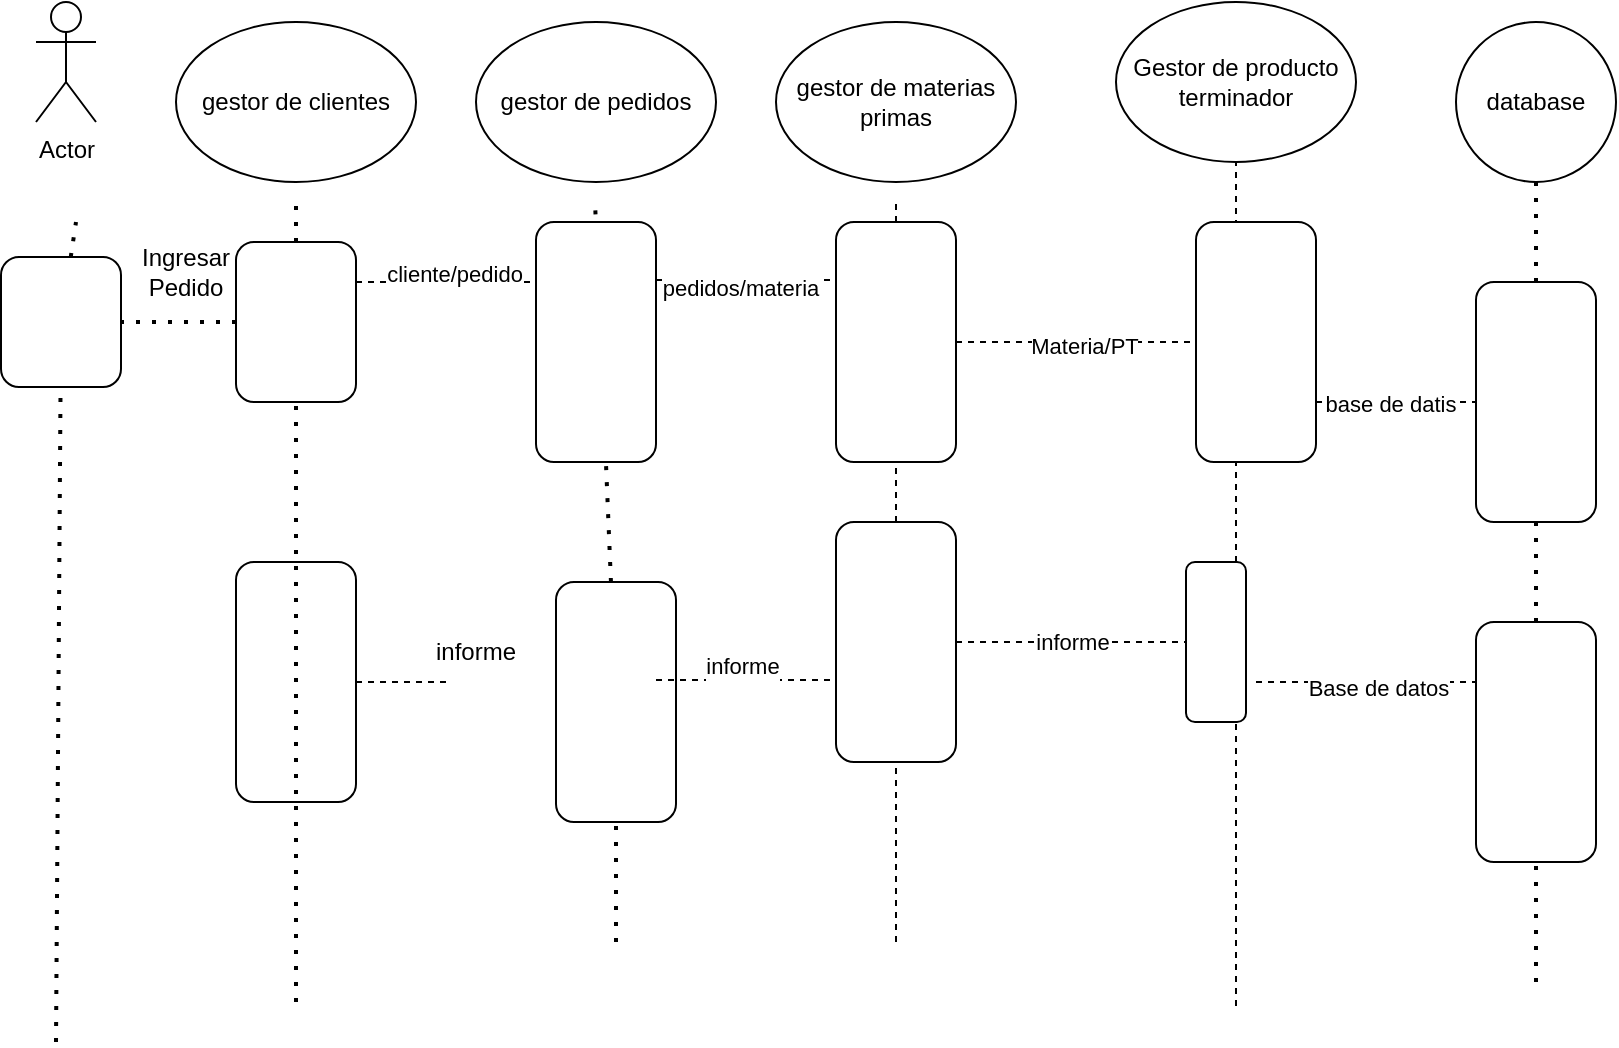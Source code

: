 <mxfile version="23.1.8" type="google">
  <diagram name="Página-1" id="VX4-1MggqexA__sSiVX8">
    <mxGraphModel grid="1" page="1" gridSize="10" guides="1" tooltips="1" connect="1" arrows="1" fold="1" pageScale="1" pageWidth="827" pageHeight="1169" math="0" shadow="0">
      <root>
        <mxCell id="0" />
        <mxCell id="1" parent="0" />
        <mxCell id="ywvcXhHKXMWodPsxesSY-1" value="" style="endArrow=none;dashed=1;html=1;dashPattern=1 3;strokeWidth=2;rounded=0;" edge="1" parent="1" source="ywvcXhHKXMWodPsxesSY-15">
          <mxGeometry width="50" height="50" relative="1" as="geometry">
            <mxPoint x="170" y="460" as="sourcePoint" />
            <mxPoint x="170" y="50" as="targetPoint" />
          </mxGeometry>
        </mxCell>
        <mxCell id="ywvcXhHKXMWodPsxesSY-2" value="" style="endArrow=none;dashed=1;html=1;dashPattern=1 3;strokeWidth=2;rounded=0;" edge="1" parent="1" source="ywvcXhHKXMWodPsxesSY-17">
          <mxGeometry width="50" height="50" relative="1" as="geometry">
            <mxPoint x="280" y="440" as="sourcePoint" />
            <mxPoint x="280" y="40" as="targetPoint" />
          </mxGeometry>
        </mxCell>
        <mxCell id="ywvcXhHKXMWodPsxesSY-3" value="" style="endArrow=none;dashed=1;html=1;dashPattern=1 3;strokeWidth=2;rounded=0;" edge="1" parent="1" source="ywvcXhHKXMWodPsxesSY-20">
          <mxGeometry width="50" height="50" relative="1" as="geometry">
            <mxPoint x="429.5" y="410" as="sourcePoint" />
            <mxPoint x="429.5" y="40" as="targetPoint" />
          </mxGeometry>
        </mxCell>
        <mxCell id="ywvcXhHKXMWodPsxesSY-4" value="" style="endArrow=none;dashed=1;html=1;rounded=0;" edge="1" parent="1">
          <mxGeometry width="50" height="50" relative="1" as="geometry">
            <mxPoint x="580" y="410" as="sourcePoint" />
            <mxPoint x="580" y="40" as="targetPoint" />
          </mxGeometry>
        </mxCell>
        <mxCell id="ywvcXhHKXMWodPsxesSY-5" value="gestor de clientes" style="ellipse;whiteSpace=wrap;html=1;" vertex="1" parent="1">
          <mxGeometry x="220" y="-50" width="120" height="80" as="geometry" />
        </mxCell>
        <mxCell id="ywvcXhHKXMWodPsxesSY-6" value="gestor de pedidos" style="ellipse;whiteSpace=wrap;html=1;" vertex="1" parent="1">
          <mxGeometry x="370" y="-50" width="120" height="80" as="geometry" />
        </mxCell>
        <mxCell id="ywvcXhHKXMWodPsxesSY-7" value="gestor de materias primas" style="ellipse;whiteSpace=wrap;html=1;" vertex="1" parent="1">
          <mxGeometry x="520" y="-50" width="120" height="80" as="geometry" />
        </mxCell>
        <mxCell id="ywvcXhHKXMWodPsxesSY-8" value="" style="endArrow=none;dashed=1;html=1;rounded=0;" edge="1" parent="1" target="ywvcXhHKXMWodPsxesSY-9">
          <mxGeometry width="50" height="50" relative="1" as="geometry">
            <mxPoint x="750" y="442" as="sourcePoint" />
            <mxPoint x="750" y="30" as="targetPoint" />
          </mxGeometry>
        </mxCell>
        <mxCell id="ywvcXhHKXMWodPsxesSY-9" value="Gestor de producto terminador" style="ellipse;whiteSpace=wrap;html=1;" vertex="1" parent="1">
          <mxGeometry x="690" y="-60" width="120" height="80" as="geometry" />
        </mxCell>
        <mxCell id="ywvcXhHKXMWodPsxesSY-10" value="database" style="ellipse;whiteSpace=wrap;html=1;aspect=fixed;" vertex="1" parent="1">
          <mxGeometry x="860" y="-50" width="80" height="80" as="geometry" />
        </mxCell>
        <mxCell id="ywvcXhHKXMWodPsxesSY-11" value="" style="endArrow=none;dashed=1;html=1;dashPattern=1 3;strokeWidth=2;rounded=0;entryX=0.5;entryY=1;entryDx=0;entryDy=0;" edge="1" parent="1" source="ywvcXhHKXMWodPsxesSY-26" target="ywvcXhHKXMWodPsxesSY-10">
          <mxGeometry width="50" height="50" relative="1" as="geometry">
            <mxPoint x="900" y="410" as="sourcePoint" />
            <mxPoint x="920" y="30" as="targetPoint" />
          </mxGeometry>
        </mxCell>
        <mxCell id="ywvcXhHKXMWodPsxesSY-12" value="Actor" style="shape=umlActor;verticalLabelPosition=bottom;verticalAlign=top;html=1;outlineConnect=0;" vertex="1" parent="1">
          <mxGeometry x="150" y="-60" width="30" height="60" as="geometry" />
        </mxCell>
        <mxCell id="ywvcXhHKXMWodPsxesSY-16" value="" style="endArrow=none;dashed=1;html=1;dashPattern=1 3;strokeWidth=2;rounded=0;" edge="1" parent="1" target="ywvcXhHKXMWodPsxesSY-15">
          <mxGeometry width="50" height="50" relative="1" as="geometry">
            <mxPoint x="160" y="460" as="sourcePoint" />
            <mxPoint x="170" y="50" as="targetPoint" />
          </mxGeometry>
        </mxCell>
        <mxCell id="ywvcXhHKXMWodPsxesSY-15" value="" style="rounded=1;whiteSpace=wrap;html=1;rotation=90;" vertex="1" parent="1">
          <mxGeometry x="130" y="70" width="65" height="60" as="geometry" />
        </mxCell>
        <mxCell id="ywvcXhHKXMWodPsxesSY-18" value="" style="rounded=1;whiteSpace=wrap;html=1;rotation=90;" vertex="1" parent="1">
          <mxGeometry x="220" y="250" width="120" height="60" as="geometry" />
        </mxCell>
        <mxCell id="ywvcXhHKXMWodPsxesSY-19" value="" style="rounded=1;whiteSpace=wrap;html=1;rotation=90;" vertex="1" parent="1">
          <mxGeometry x="370" y="80" width="120" height="60" as="geometry" />
        </mxCell>
        <mxCell id="ywvcXhHKXMWodPsxesSY-21" value="" style="endArrow=none;dashed=1;html=1;dashPattern=1 3;strokeWidth=2;rounded=0;" edge="1" parent="1" target="ywvcXhHKXMWodPsxesSY-20">
          <mxGeometry width="50" height="50" relative="1" as="geometry">
            <mxPoint x="440" y="410" as="sourcePoint" />
            <mxPoint x="429.5" y="40" as="targetPoint" />
          </mxGeometry>
        </mxCell>
        <mxCell id="ywvcXhHKXMWodPsxesSY-20" value="" style="rounded=1;whiteSpace=wrap;html=1;rotation=90;" vertex="1" parent="1">
          <mxGeometry x="380" y="260" width="120" height="60" as="geometry" />
        </mxCell>
        <mxCell id="ywvcXhHKXMWodPsxesSY-22" value="" style="rounded=1;whiteSpace=wrap;html=1;rotation=90;" vertex="1" parent="1">
          <mxGeometry x="520" y="80" width="120" height="60" as="geometry" />
        </mxCell>
        <mxCell id="ywvcXhHKXMWodPsxesSY-23" value="" style="rounded=1;whiteSpace=wrap;html=1;rotation=90;" vertex="1" parent="1">
          <mxGeometry x="520" y="230" width="120" height="60" as="geometry" />
        </mxCell>
        <mxCell id="ywvcXhHKXMWodPsxesSY-24" value="" style="rounded=1;whiteSpace=wrap;html=1;rotation=90;" vertex="1" parent="1">
          <mxGeometry x="700" y="80" width="120" height="60" as="geometry" />
        </mxCell>
        <mxCell id="ywvcXhHKXMWodPsxesSY-25" value="" style="rounded=1;whiteSpace=wrap;html=1;rotation=90;" vertex="1" parent="1">
          <mxGeometry x="700" y="245" width="80" height="30" as="geometry" />
        </mxCell>
        <mxCell id="ywvcXhHKXMWodPsxesSY-28" value="" style="endArrow=none;dashed=1;html=1;dashPattern=1 3;strokeWidth=2;rounded=0;" edge="1" parent="1" target="ywvcXhHKXMWodPsxesSY-27">
          <mxGeometry width="50" height="50" relative="1" as="geometry">
            <mxPoint x="900" y="430" as="sourcePoint" />
            <mxPoint x="900" y="30" as="targetPoint" />
          </mxGeometry>
        </mxCell>
        <mxCell id="ywvcXhHKXMWodPsxesSY-27" value="" style="rounded=1;whiteSpace=wrap;html=1;rotation=90;" vertex="1" parent="1">
          <mxGeometry x="840" y="280" width="120" height="60" as="geometry" />
        </mxCell>
        <mxCell id="ywvcXhHKXMWodPsxesSY-30" value="" style="endArrow=none;dashed=1;html=1;rounded=0;entryX=0.25;entryY=1;entryDx=0;entryDy=0;exitX=0.25;exitY=0;exitDx=0;exitDy=0;" edge="1" parent="1" source="ywvcXhHKXMWodPsxesSY-17" target="ywvcXhHKXMWodPsxesSY-19">
          <mxGeometry width="50" height="50" relative="1" as="geometry">
            <mxPoint x="440" y="180" as="sourcePoint" />
            <mxPoint x="490" y="130" as="targetPoint" />
          </mxGeometry>
        </mxCell>
        <mxCell id="ywvcXhHKXMWodPsxesSY-47" value="cliente/pedido" style="edgeLabel;html=1;align=center;verticalAlign=middle;resizable=0;points=[];" connectable="0" vertex="1" parent="ywvcXhHKXMWodPsxesSY-30">
          <mxGeometry x="0.089" y="4" relative="1" as="geometry">
            <mxPoint as="offset" />
          </mxGeometry>
        </mxCell>
        <mxCell id="ywvcXhHKXMWodPsxesSY-31" value="" style="endArrow=none;dashed=1;html=1;dashPattern=1 3;strokeWidth=2;rounded=0;" edge="1" parent="1" target="ywvcXhHKXMWodPsxesSY-17">
          <mxGeometry width="50" height="50" relative="1" as="geometry">
            <mxPoint x="280" y="440" as="sourcePoint" />
            <mxPoint x="280" y="40" as="targetPoint" />
          </mxGeometry>
        </mxCell>
        <mxCell id="ywvcXhHKXMWodPsxesSY-17" value="" style="rounded=1;whiteSpace=wrap;html=1;rotation=90;" vertex="1" parent="1">
          <mxGeometry x="240" y="70" width="80" height="60" as="geometry" />
        </mxCell>
        <mxCell id="ywvcXhHKXMWodPsxesSY-32" value="" style="endArrow=none;dashed=1;html=1;rounded=0;entryX=0.25;entryY=1;entryDx=0;entryDy=0;exitX=0.25;exitY=0;exitDx=0;exitDy=0;" edge="1" parent="1" target="ywvcXhHKXMWodPsxesSY-45">
          <mxGeometry width="50" height="50" relative="1" as="geometry">
            <mxPoint x="310" y="280" as="sourcePoint" />
            <mxPoint x="400" y="280" as="targetPoint" />
          </mxGeometry>
        </mxCell>
        <mxCell id="ywvcXhHKXMWodPsxesSY-33" value="" style="endArrow=none;dashed=1;html=1;rounded=0;entryX=0.25;entryY=1;entryDx=0;entryDy=0;exitX=0.25;exitY=0;exitDx=0;exitDy=0;" edge="1" parent="1">
          <mxGeometry width="50" height="50" relative="1" as="geometry">
            <mxPoint x="460" y="79" as="sourcePoint" />
            <mxPoint x="550" y="79" as="targetPoint" />
          </mxGeometry>
        </mxCell>
        <mxCell id="ywvcXhHKXMWodPsxesSY-48" value="pedidos/materia" style="edgeLabel;html=1;align=center;verticalAlign=middle;resizable=0;points=[];" connectable="0" vertex="1" parent="ywvcXhHKXMWodPsxesSY-33">
          <mxGeometry x="-0.067" y="-4" relative="1" as="geometry">
            <mxPoint as="offset" />
          </mxGeometry>
        </mxCell>
        <mxCell id="ywvcXhHKXMWodPsxesSY-34" value="" style="endArrow=none;dashed=1;html=1;rounded=0;entryX=0.25;entryY=1;entryDx=0;entryDy=0;exitX=0.25;exitY=0;exitDx=0;exitDy=0;" edge="1" parent="1">
          <mxGeometry width="50" height="50" relative="1" as="geometry">
            <mxPoint x="460" y="279" as="sourcePoint" />
            <mxPoint x="550" y="279" as="targetPoint" />
          </mxGeometry>
        </mxCell>
        <mxCell id="ywvcXhHKXMWodPsxesSY-46" value="informe&lt;div&gt;&lt;br/&gt;&lt;/div&gt;" style="edgeLabel;html=1;align=center;verticalAlign=middle;resizable=0;points=[];" connectable="0" vertex="1" parent="ywvcXhHKXMWodPsxesSY-34">
          <mxGeometry x="-0.044" relative="1" as="geometry">
            <mxPoint as="offset" />
          </mxGeometry>
        </mxCell>
        <mxCell id="ywvcXhHKXMWodPsxesSY-35" value="" style="endArrow=none;dashed=1;html=1;rounded=0;entryX=0.5;entryY=1;entryDx=0;entryDy=0;exitX=0.5;exitY=0;exitDx=0;exitDy=0;" edge="1" parent="1" source="ywvcXhHKXMWodPsxesSY-22" target="ywvcXhHKXMWodPsxesSY-24">
          <mxGeometry width="50" height="50" relative="1" as="geometry">
            <mxPoint x="620" y="109.5" as="sourcePoint" />
            <mxPoint x="710" y="109.5" as="targetPoint" />
          </mxGeometry>
        </mxCell>
        <mxCell id="ywvcXhHKXMWodPsxesSY-49" value="Text" style="edgeLabel;html=1;align=center;verticalAlign=middle;resizable=0;points=[];" connectable="0" vertex="1" parent="ywvcXhHKXMWodPsxesSY-35">
          <mxGeometry x="0.317" y="-3" relative="1" as="geometry">
            <mxPoint as="offset" />
          </mxGeometry>
        </mxCell>
        <mxCell id="ywvcXhHKXMWodPsxesSY-50" value="Materia/PT" style="edgeLabel;html=1;align=center;verticalAlign=middle;resizable=0;points=[];" connectable="0" vertex="1" parent="ywvcXhHKXMWodPsxesSY-35">
          <mxGeometry x="0.067" y="-2" relative="1" as="geometry">
            <mxPoint as="offset" />
          </mxGeometry>
        </mxCell>
        <mxCell id="ywvcXhHKXMWodPsxesSY-36" value="" style="endArrow=none;dashed=1;html=1;rounded=0;entryX=0.5;entryY=1;entryDx=0;entryDy=0;exitX=0.5;exitY=0;exitDx=0;exitDy=0;" edge="1" parent="1" source="ywvcXhHKXMWodPsxesSY-23" target="ywvcXhHKXMWodPsxesSY-25">
          <mxGeometry width="50" height="50" relative="1" as="geometry">
            <mxPoint x="440" y="180" as="sourcePoint" />
            <mxPoint x="490" y="130" as="targetPoint" />
          </mxGeometry>
        </mxCell>
        <mxCell id="ywvcXhHKXMWodPsxesSY-51" value="informe" style="edgeLabel;html=1;align=center;verticalAlign=middle;resizable=0;points=[];" connectable="0" vertex="1" parent="ywvcXhHKXMWodPsxesSY-36">
          <mxGeometry x="0.009" relative="1" as="geometry">
            <mxPoint as="offset" />
          </mxGeometry>
        </mxCell>
        <mxCell id="ywvcXhHKXMWodPsxesSY-38" value="" style="endArrow=none;dashed=1;html=1;rounded=0;entryX=0.25;entryY=1;entryDx=0;entryDy=0;" edge="1" parent="1" target="ywvcXhHKXMWodPsxesSY-27">
          <mxGeometry width="50" height="50" relative="1" as="geometry">
            <mxPoint x="760" y="280" as="sourcePoint" />
            <mxPoint x="810" y="230" as="targetPoint" />
          </mxGeometry>
        </mxCell>
        <mxCell id="ywvcXhHKXMWodPsxesSY-54" value="Base de datos" style="edgeLabel;html=1;align=center;verticalAlign=middle;resizable=0;points=[];" connectable="0" vertex="1" parent="ywvcXhHKXMWodPsxesSY-38">
          <mxGeometry x="0.109" y="-3" relative="1" as="geometry">
            <mxPoint as="offset" />
          </mxGeometry>
        </mxCell>
        <mxCell id="ywvcXhHKXMWodPsxesSY-39" value="" style="endArrow=none;dashed=1;html=1;rounded=0;entryX=0.5;entryY=1;entryDx=0;entryDy=0;exitX=0.75;exitY=0;exitDx=0;exitDy=0;" edge="1" parent="1" source="ywvcXhHKXMWodPsxesSY-24" target="ywvcXhHKXMWodPsxesSY-26">
          <mxGeometry width="50" height="50" relative="1" as="geometry">
            <mxPoint x="440" y="180" as="sourcePoint" />
            <mxPoint x="490" y="130" as="targetPoint" />
          </mxGeometry>
        </mxCell>
        <mxCell id="ywvcXhHKXMWodPsxesSY-52" value="base de datis" style="edgeLabel;html=1;align=center;verticalAlign=middle;resizable=0;points=[];" connectable="0" vertex="1" parent="ywvcXhHKXMWodPsxesSY-39">
          <mxGeometry x="-0.075" y="-1" relative="1" as="geometry">
            <mxPoint as="offset" />
          </mxGeometry>
        </mxCell>
        <mxCell id="ywvcXhHKXMWodPsxesSY-40" value="" style="endArrow=none;dashed=1;html=1;dashPattern=1 3;strokeWidth=2;rounded=0;" edge="1" parent="1" source="ywvcXhHKXMWodPsxesSY-27" target="ywvcXhHKXMWodPsxesSY-26">
          <mxGeometry width="50" height="50" relative="1" as="geometry">
            <mxPoint x="900" y="250" as="sourcePoint" />
            <mxPoint x="900" y="30" as="targetPoint" />
          </mxGeometry>
        </mxCell>
        <mxCell id="ywvcXhHKXMWodPsxesSY-26" value="" style="rounded=1;whiteSpace=wrap;html=1;rotation=90;" vertex="1" parent="1">
          <mxGeometry x="840" y="110" width="120" height="60" as="geometry" />
        </mxCell>
        <mxCell id="ywvcXhHKXMWodPsxesSY-41" value="Ingresar Pedido" style="text;html=1;align=center;verticalAlign=middle;whiteSpace=wrap;rounded=0;" vertex="1" parent="1">
          <mxGeometry x="195" y="60" width="60" height="30" as="geometry" />
        </mxCell>
        <mxCell id="ywvcXhHKXMWodPsxesSY-42" value="" style="endArrow=none;dashed=1;html=1;dashPattern=1 3;strokeWidth=2;rounded=0;entryX=0.5;entryY=0;entryDx=0;entryDy=0;exitX=0.5;exitY=1;exitDx=0;exitDy=0;" edge="1" parent="1" source="ywvcXhHKXMWodPsxesSY-17" target="ywvcXhHKXMWodPsxesSY-15">
          <mxGeometry width="50" height="50" relative="1" as="geometry">
            <mxPoint x="440" y="180" as="sourcePoint" />
            <mxPoint x="490" y="130" as="targetPoint" />
          </mxGeometry>
        </mxCell>
        <mxCell id="ywvcXhHKXMWodPsxesSY-45" value="informe" style="text;html=1;align=center;verticalAlign=middle;whiteSpace=wrap;rounded=0;" vertex="1" parent="1">
          <mxGeometry x="340" y="250" width="60" height="30" as="geometry" />
        </mxCell>
      </root>
    </mxGraphModel>
  </diagram>
</mxfile>
